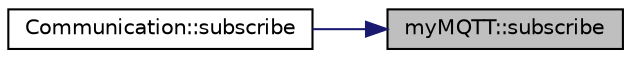 digraph "myMQTT::subscribe"
{
 // LATEX_PDF_SIZE
  edge [fontname="Helvetica",fontsize="10",labelfontname="Helvetica",labelfontsize="10"];
  node [fontname="Helvetica",fontsize="10",shape=record];
  rankdir="RL";
  Node61 [label="myMQTT::subscribe",height=0.2,width=0.4,color="black", fillcolor="grey75", style="filled", fontcolor="black",tooltip="subsribes to MQTT topic on Server"];
  Node61 -> Node62 [dir="back",color="midnightblue",fontsize="10",style="solid",fontname="Helvetica"];
  Node62 [label="Communication::subscribe",height=0.2,width=0.4,color="black", fillcolor="white", style="filled",URL="$class_communication.html#ae7600b9fe0f1249effde2852e8101593",tooltip="subsribes to MQTT topic on Server"];
}
